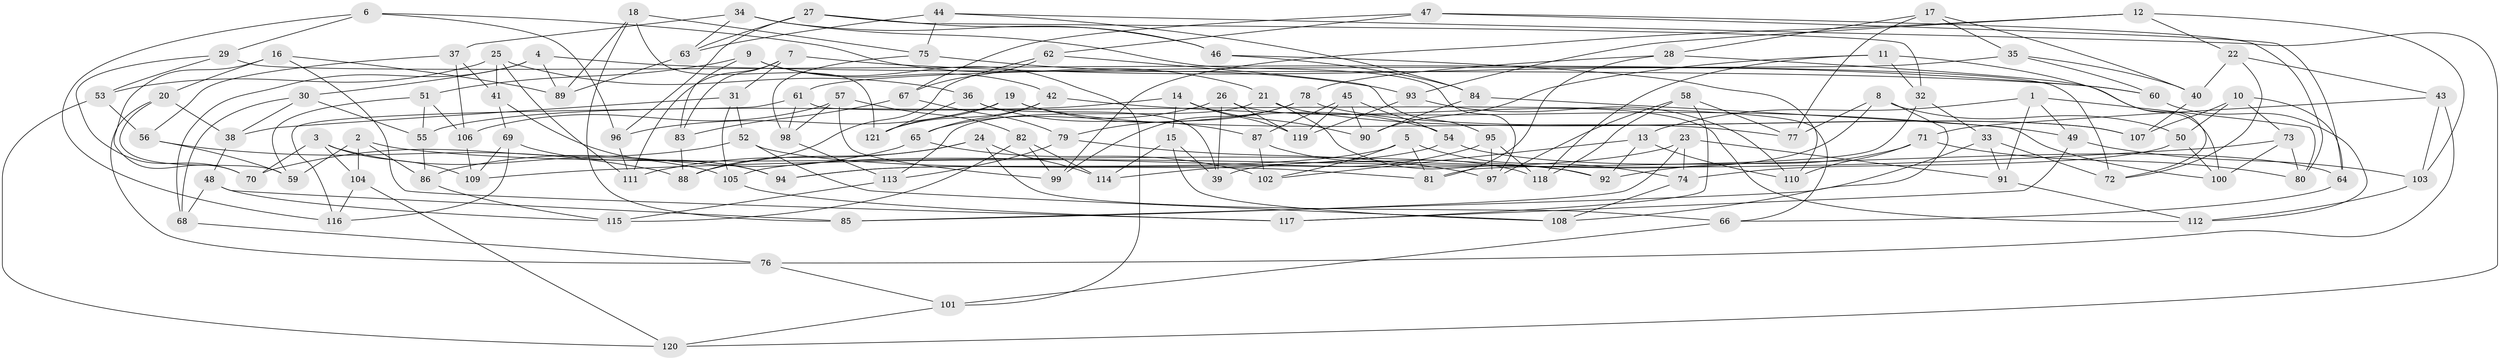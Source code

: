 // coarse degree distribution, {4: 0.5, 3: 0.1, 5: 0.13333333333333333, 9: 0.08333333333333333, 7: 0.05, 6: 0.06666666666666667, 8: 0.05, 10: 0.016666666666666666}
// Generated by graph-tools (version 1.1) at 2025/02/03/05/25 17:02:45]
// undirected, 121 vertices, 242 edges
graph export_dot {
graph [start="1"]
  node [color=gray90,style=filled];
  1;
  2;
  3;
  4;
  5;
  6;
  7;
  8;
  9;
  10;
  11;
  12;
  13;
  14;
  15;
  16;
  17;
  18;
  19;
  20;
  21;
  22;
  23;
  24;
  25;
  26;
  27;
  28;
  29;
  30;
  31;
  32;
  33;
  34;
  35;
  36;
  37;
  38;
  39;
  40;
  41;
  42;
  43;
  44;
  45;
  46;
  47;
  48;
  49;
  50;
  51;
  52;
  53;
  54;
  55;
  56;
  57;
  58;
  59;
  60;
  61;
  62;
  63;
  64;
  65;
  66;
  67;
  68;
  69;
  70;
  71;
  72;
  73;
  74;
  75;
  76;
  77;
  78;
  79;
  80;
  81;
  82;
  83;
  84;
  85;
  86;
  87;
  88;
  89;
  90;
  91;
  92;
  93;
  94;
  95;
  96;
  97;
  98;
  99;
  100;
  101;
  102;
  103;
  104;
  105;
  106;
  107;
  108;
  109;
  110;
  111;
  112;
  113;
  114;
  115;
  116;
  117;
  118;
  119;
  120;
  121;
  1 -- 91;
  1 -- 49;
  1 -- 13;
  1 -- 80;
  2 -- 92;
  2 -- 104;
  2 -- 59;
  2 -- 86;
  3 -- 104;
  3 -- 105;
  3 -- 70;
  3 -- 109;
  4 -- 68;
  4 -- 30;
  4 -- 60;
  4 -- 89;
  5 -- 102;
  5 -- 81;
  5 -- 94;
  5 -- 74;
  6 -- 21;
  6 -- 29;
  6 -- 96;
  6 -- 116;
  7 -- 111;
  7 -- 31;
  7 -- 60;
  7 -- 83;
  8 -- 77;
  8 -- 108;
  8 -- 50;
  8 -- 39;
  9 -- 101;
  9 -- 42;
  9 -- 83;
  9 -- 51;
  10 -- 73;
  10 -- 64;
  10 -- 107;
  10 -- 50;
  11 -- 32;
  11 -- 90;
  11 -- 118;
  11 -- 72;
  12 -- 99;
  12 -- 93;
  12 -- 22;
  12 -- 103;
  13 -- 92;
  13 -- 110;
  13 -- 102;
  14 -- 15;
  14 -- 119;
  14 -- 55;
  14 -- 90;
  15 -- 114;
  15 -- 108;
  15 -- 39;
  16 -- 20;
  16 -- 70;
  16 -- 117;
  16 -- 89;
  17 -- 28;
  17 -- 40;
  17 -- 35;
  17 -- 77;
  18 -- 85;
  18 -- 89;
  18 -- 121;
  18 -- 75;
  19 -- 77;
  19 -- 121;
  19 -- 96;
  19 -- 54;
  20 -- 38;
  20 -- 59;
  20 -- 76;
  21 -- 107;
  21 -- 92;
  21 -- 113;
  22 -- 72;
  22 -- 40;
  22 -- 43;
  23 -- 85;
  23 -- 91;
  23 -- 74;
  23 -- 105;
  24 -- 66;
  24 -- 88;
  24 -- 111;
  24 -- 114;
  25 -- 41;
  25 -- 111;
  25 -- 36;
  25 -- 53;
  26 -- 65;
  26 -- 119;
  26 -- 112;
  26 -- 39;
  27 -- 63;
  27 -- 32;
  27 -- 46;
  27 -- 96;
  28 -- 81;
  28 -- 78;
  28 -- 100;
  29 -- 72;
  29 -- 70;
  29 -- 53;
  30 -- 68;
  30 -- 55;
  30 -- 38;
  31 -- 38;
  31 -- 105;
  31 -- 52;
  32 -- 33;
  32 -- 81;
  33 -- 91;
  33 -- 85;
  33 -- 72;
  34 -- 46;
  34 -- 97;
  34 -- 37;
  34 -- 63;
  35 -- 40;
  35 -- 60;
  35 -- 61;
  36 -- 121;
  36 -- 39;
  36 -- 87;
  37 -- 56;
  37 -- 106;
  37 -- 41;
  38 -- 48;
  40 -- 107;
  41 -- 69;
  41 -- 94;
  42 -- 49;
  42 -- 65;
  42 -- 121;
  43 -- 76;
  43 -- 103;
  43 -- 71;
  44 -- 75;
  44 -- 63;
  44 -- 120;
  44 -- 84;
  45 -- 90;
  45 -- 119;
  45 -- 87;
  45 -- 54;
  46 -- 84;
  46 -- 110;
  47 -- 62;
  47 -- 64;
  47 -- 67;
  47 -- 80;
  48 -- 68;
  48 -- 85;
  48 -- 115;
  49 -- 103;
  49 -- 117;
  50 -- 74;
  50 -- 100;
  51 -- 106;
  51 -- 55;
  51 -- 59;
  52 -- 70;
  52 -- 108;
  52 -- 81;
  53 -- 56;
  53 -- 120;
  54 -- 64;
  54 -- 94;
  55 -- 86;
  56 -- 59;
  56 -- 88;
  57 -- 98;
  57 -- 99;
  57 -- 82;
  57 -- 106;
  58 -- 77;
  58 -- 97;
  58 -- 117;
  58 -- 118;
  60 -- 112;
  61 -- 116;
  61 -- 98;
  61 -- 66;
  62 -- 88;
  62 -- 67;
  62 -- 95;
  63 -- 89;
  64 -- 66;
  65 -- 86;
  65 -- 102;
  66 -- 101;
  67 -- 79;
  67 -- 83;
  68 -- 76;
  69 -- 109;
  69 -- 116;
  69 -- 94;
  71 -- 92;
  71 -- 80;
  71 -- 110;
  73 -- 100;
  73 -- 109;
  73 -- 80;
  74 -- 108;
  75 -- 93;
  75 -- 98;
  76 -- 101;
  78 -- 107;
  78 -- 99;
  78 -- 79;
  79 -- 97;
  79 -- 113;
  82 -- 115;
  82 -- 114;
  82 -- 99;
  83 -- 88;
  84 -- 100;
  84 -- 90;
  86 -- 115;
  87 -- 102;
  87 -- 118;
  91 -- 112;
  93 -- 119;
  93 -- 110;
  95 -- 118;
  95 -- 97;
  95 -- 114;
  96 -- 111;
  98 -- 113;
  101 -- 120;
  103 -- 112;
  104 -- 116;
  104 -- 120;
  105 -- 117;
  106 -- 109;
  113 -- 115;
}
